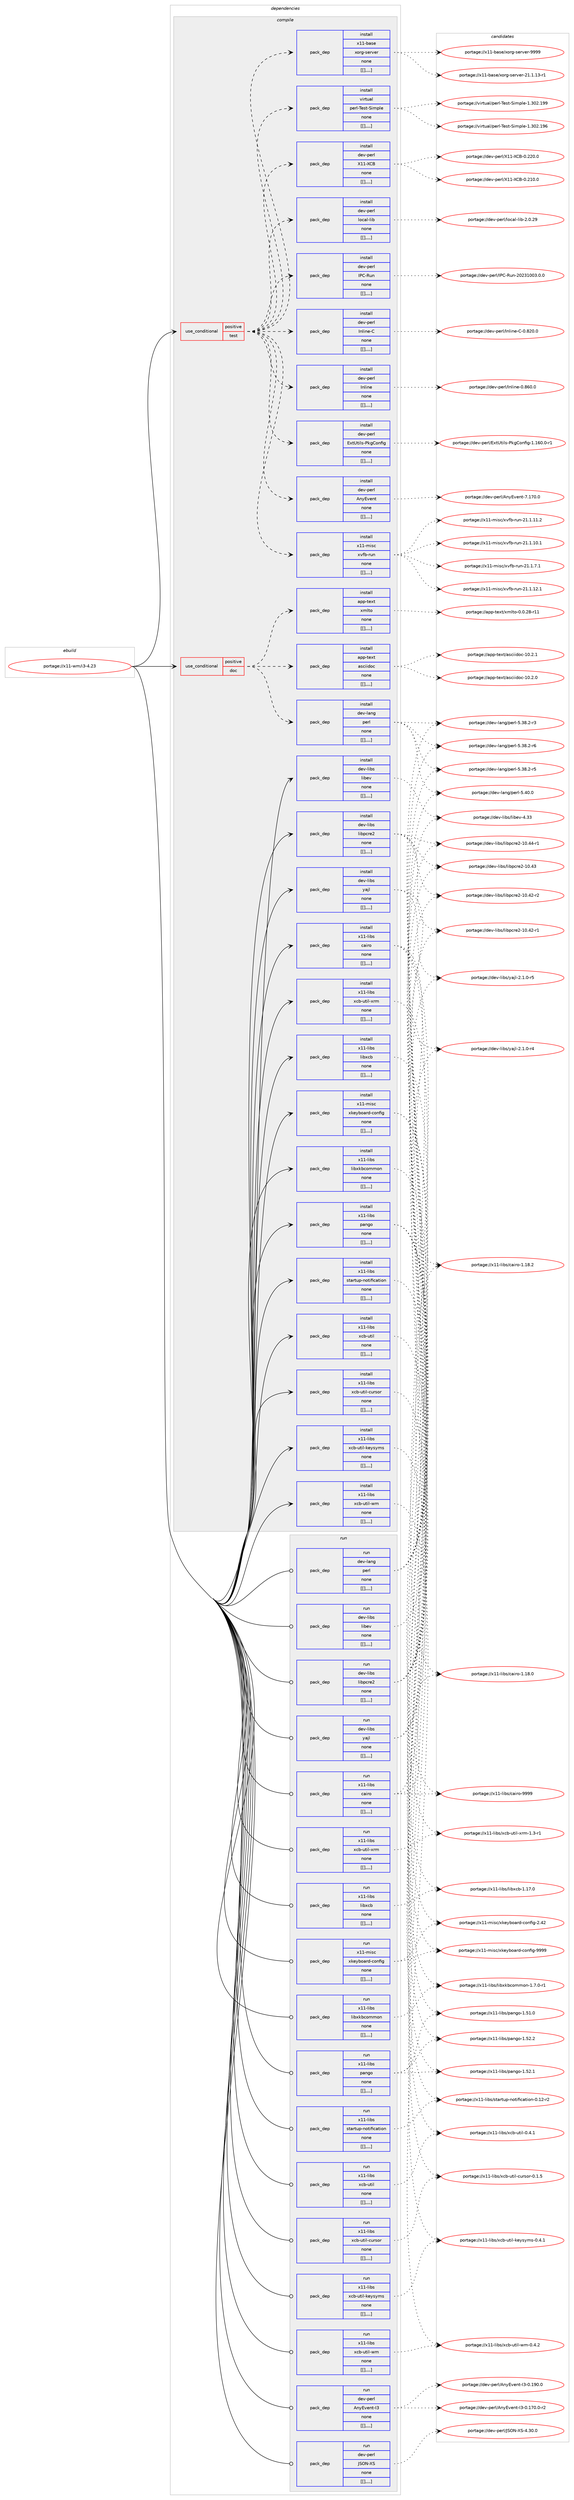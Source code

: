 digraph prolog {

# *************
# Graph options
# *************

newrank=true;
concentrate=true;
compound=true;
graph [rankdir=LR,fontname=Helvetica,fontsize=10,ranksep=1.5];#, ranksep=2.5, nodesep=0.2];
edge  [arrowhead=vee];
node  [fontname=Helvetica,fontsize=10];

# **********
# The ebuild
# **********

subgraph cluster_leftcol {
color=gray;
label=<<i>ebuild</i>>;
id [label="portage://x11-wm/i3-4.23", color=red, width=4, href="../x11-wm/i3-4.23.svg"];
}

# ****************
# The dependencies
# ****************

subgraph cluster_midcol {
color=gray;
label=<<i>dependencies</i>>;
subgraph cluster_compile {
fillcolor="#eeeeee";
style=filled;
label=<<i>compile</i>>;
subgraph cond128517 {
dependency488226 [label=<<TABLE BORDER="0" CELLBORDER="1" CELLSPACING="0" CELLPADDING="4"><TR><TD ROWSPAN="3" CELLPADDING="10">use_conditional</TD></TR><TR><TD>positive</TD></TR><TR><TD>doc</TD></TR></TABLE>>, shape=none, color=red];
subgraph pack356133 {
dependency488227 [label=<<TABLE BORDER="0" CELLBORDER="1" CELLSPACING="0" CELLPADDING="4" WIDTH="220"><TR><TD ROWSPAN="6" CELLPADDING="30">pack_dep</TD></TR><TR><TD WIDTH="110">install</TD></TR><TR><TD>app-text</TD></TR><TR><TD>asciidoc</TD></TR><TR><TD>none</TD></TR><TR><TD>[[],,,,]</TD></TR></TABLE>>, shape=none, color=blue];
}
dependency488226:e -> dependency488227:w [weight=20,style="dashed",arrowhead="vee"];
subgraph pack356134 {
dependency488228 [label=<<TABLE BORDER="0" CELLBORDER="1" CELLSPACING="0" CELLPADDING="4" WIDTH="220"><TR><TD ROWSPAN="6" CELLPADDING="30">pack_dep</TD></TR><TR><TD WIDTH="110">install</TD></TR><TR><TD>app-text</TD></TR><TR><TD>xmlto</TD></TR><TR><TD>none</TD></TR><TR><TD>[[],,,,]</TD></TR></TABLE>>, shape=none, color=blue];
}
dependency488226:e -> dependency488228:w [weight=20,style="dashed",arrowhead="vee"];
subgraph pack356135 {
dependency488229 [label=<<TABLE BORDER="0" CELLBORDER="1" CELLSPACING="0" CELLPADDING="4" WIDTH="220"><TR><TD ROWSPAN="6" CELLPADDING="30">pack_dep</TD></TR><TR><TD WIDTH="110">install</TD></TR><TR><TD>dev-lang</TD></TR><TR><TD>perl</TD></TR><TR><TD>none</TD></TR><TR><TD>[[],,,,]</TD></TR></TABLE>>, shape=none, color=blue];
}
dependency488226:e -> dependency488229:w [weight=20,style="dashed",arrowhead="vee"];
}
id:e -> dependency488226:w [weight=20,style="solid",arrowhead="vee"];
subgraph cond128518 {
dependency488230 [label=<<TABLE BORDER="0" CELLBORDER="1" CELLSPACING="0" CELLPADDING="4"><TR><TD ROWSPAN="3" CELLPADDING="10">use_conditional</TD></TR><TR><TD>positive</TD></TR><TR><TD>test</TD></TR></TABLE>>, shape=none, color=red];
subgraph pack356136 {
dependency488231 [label=<<TABLE BORDER="0" CELLBORDER="1" CELLSPACING="0" CELLPADDING="4" WIDTH="220"><TR><TD ROWSPAN="6" CELLPADDING="30">pack_dep</TD></TR><TR><TD WIDTH="110">install</TD></TR><TR><TD>dev-perl</TD></TR><TR><TD>AnyEvent</TD></TR><TR><TD>none</TD></TR><TR><TD>[[],,,,]</TD></TR></TABLE>>, shape=none, color=blue];
}
dependency488230:e -> dependency488231:w [weight=20,style="dashed",arrowhead="vee"];
subgraph pack356137 {
dependency488232 [label=<<TABLE BORDER="0" CELLBORDER="1" CELLSPACING="0" CELLPADDING="4" WIDTH="220"><TR><TD ROWSPAN="6" CELLPADDING="30">pack_dep</TD></TR><TR><TD WIDTH="110">install</TD></TR><TR><TD>dev-perl</TD></TR><TR><TD>ExtUtils-PkgConfig</TD></TR><TR><TD>none</TD></TR><TR><TD>[[],,,,]</TD></TR></TABLE>>, shape=none, color=blue];
}
dependency488230:e -> dependency488232:w [weight=20,style="dashed",arrowhead="vee"];
subgraph pack356138 {
dependency488233 [label=<<TABLE BORDER="0" CELLBORDER="1" CELLSPACING="0" CELLPADDING="4" WIDTH="220"><TR><TD ROWSPAN="6" CELLPADDING="30">pack_dep</TD></TR><TR><TD WIDTH="110">install</TD></TR><TR><TD>dev-perl</TD></TR><TR><TD>Inline</TD></TR><TR><TD>none</TD></TR><TR><TD>[[],,,,]</TD></TR></TABLE>>, shape=none, color=blue];
}
dependency488230:e -> dependency488233:w [weight=20,style="dashed",arrowhead="vee"];
subgraph pack356139 {
dependency488234 [label=<<TABLE BORDER="0" CELLBORDER="1" CELLSPACING="0" CELLPADDING="4" WIDTH="220"><TR><TD ROWSPAN="6" CELLPADDING="30">pack_dep</TD></TR><TR><TD WIDTH="110">install</TD></TR><TR><TD>dev-perl</TD></TR><TR><TD>Inline-C</TD></TR><TR><TD>none</TD></TR><TR><TD>[[],,,,]</TD></TR></TABLE>>, shape=none, color=blue];
}
dependency488230:e -> dependency488234:w [weight=20,style="dashed",arrowhead="vee"];
subgraph pack356140 {
dependency488235 [label=<<TABLE BORDER="0" CELLBORDER="1" CELLSPACING="0" CELLPADDING="4" WIDTH="220"><TR><TD ROWSPAN="6" CELLPADDING="30">pack_dep</TD></TR><TR><TD WIDTH="110">install</TD></TR><TR><TD>dev-perl</TD></TR><TR><TD>IPC-Run</TD></TR><TR><TD>none</TD></TR><TR><TD>[[],,,,]</TD></TR></TABLE>>, shape=none, color=blue];
}
dependency488230:e -> dependency488235:w [weight=20,style="dashed",arrowhead="vee"];
subgraph pack356141 {
dependency488236 [label=<<TABLE BORDER="0" CELLBORDER="1" CELLSPACING="0" CELLPADDING="4" WIDTH="220"><TR><TD ROWSPAN="6" CELLPADDING="30">pack_dep</TD></TR><TR><TD WIDTH="110">install</TD></TR><TR><TD>dev-perl</TD></TR><TR><TD>local-lib</TD></TR><TR><TD>none</TD></TR><TR><TD>[[],,,,]</TD></TR></TABLE>>, shape=none, color=blue];
}
dependency488230:e -> dependency488236:w [weight=20,style="dashed",arrowhead="vee"];
subgraph pack356142 {
dependency488237 [label=<<TABLE BORDER="0" CELLBORDER="1" CELLSPACING="0" CELLPADDING="4" WIDTH="220"><TR><TD ROWSPAN="6" CELLPADDING="30">pack_dep</TD></TR><TR><TD WIDTH="110">install</TD></TR><TR><TD>dev-perl</TD></TR><TR><TD>X11-XCB</TD></TR><TR><TD>none</TD></TR><TR><TD>[[],,,,]</TD></TR></TABLE>>, shape=none, color=blue];
}
dependency488230:e -> dependency488237:w [weight=20,style="dashed",arrowhead="vee"];
subgraph pack356143 {
dependency488238 [label=<<TABLE BORDER="0" CELLBORDER="1" CELLSPACING="0" CELLPADDING="4" WIDTH="220"><TR><TD ROWSPAN="6" CELLPADDING="30">pack_dep</TD></TR><TR><TD WIDTH="110">install</TD></TR><TR><TD>virtual</TD></TR><TR><TD>perl-Test-Simple</TD></TR><TR><TD>none</TD></TR><TR><TD>[[],,,,]</TD></TR></TABLE>>, shape=none, color=blue];
}
dependency488230:e -> dependency488238:w [weight=20,style="dashed",arrowhead="vee"];
subgraph pack356144 {
dependency488239 [label=<<TABLE BORDER="0" CELLBORDER="1" CELLSPACING="0" CELLPADDING="4" WIDTH="220"><TR><TD ROWSPAN="6" CELLPADDING="30">pack_dep</TD></TR><TR><TD WIDTH="110">install</TD></TR><TR><TD>x11-base</TD></TR><TR><TD>xorg-server</TD></TR><TR><TD>none</TD></TR><TR><TD>[[],,,,]</TD></TR></TABLE>>, shape=none, color=blue];
}
dependency488230:e -> dependency488239:w [weight=20,style="dashed",arrowhead="vee"];
subgraph pack356145 {
dependency488240 [label=<<TABLE BORDER="0" CELLBORDER="1" CELLSPACING="0" CELLPADDING="4" WIDTH="220"><TR><TD ROWSPAN="6" CELLPADDING="30">pack_dep</TD></TR><TR><TD WIDTH="110">install</TD></TR><TR><TD>x11-misc</TD></TR><TR><TD>xvfb-run</TD></TR><TR><TD>none</TD></TR><TR><TD>[[],,,,]</TD></TR></TABLE>>, shape=none, color=blue];
}
dependency488230:e -> dependency488240:w [weight=20,style="dashed",arrowhead="vee"];
}
id:e -> dependency488230:w [weight=20,style="solid",arrowhead="vee"];
subgraph pack356146 {
dependency488241 [label=<<TABLE BORDER="0" CELLBORDER="1" CELLSPACING="0" CELLPADDING="4" WIDTH="220"><TR><TD ROWSPAN="6" CELLPADDING="30">pack_dep</TD></TR><TR><TD WIDTH="110">install</TD></TR><TR><TD>dev-libs</TD></TR><TR><TD>libev</TD></TR><TR><TD>none</TD></TR><TR><TD>[[],,,,]</TD></TR></TABLE>>, shape=none, color=blue];
}
id:e -> dependency488241:w [weight=20,style="solid",arrowhead="vee"];
subgraph pack356147 {
dependency488242 [label=<<TABLE BORDER="0" CELLBORDER="1" CELLSPACING="0" CELLPADDING="4" WIDTH="220"><TR><TD ROWSPAN="6" CELLPADDING="30">pack_dep</TD></TR><TR><TD WIDTH="110">install</TD></TR><TR><TD>dev-libs</TD></TR><TR><TD>libpcre2</TD></TR><TR><TD>none</TD></TR><TR><TD>[[],,,,]</TD></TR></TABLE>>, shape=none, color=blue];
}
id:e -> dependency488242:w [weight=20,style="solid",arrowhead="vee"];
subgraph pack356148 {
dependency488243 [label=<<TABLE BORDER="0" CELLBORDER="1" CELLSPACING="0" CELLPADDING="4" WIDTH="220"><TR><TD ROWSPAN="6" CELLPADDING="30">pack_dep</TD></TR><TR><TD WIDTH="110">install</TD></TR><TR><TD>dev-libs</TD></TR><TR><TD>yajl</TD></TR><TR><TD>none</TD></TR><TR><TD>[[],,,,]</TD></TR></TABLE>>, shape=none, color=blue];
}
id:e -> dependency488243:w [weight=20,style="solid",arrowhead="vee"];
subgraph pack356149 {
dependency488244 [label=<<TABLE BORDER="0" CELLBORDER="1" CELLSPACING="0" CELLPADDING="4" WIDTH="220"><TR><TD ROWSPAN="6" CELLPADDING="30">pack_dep</TD></TR><TR><TD WIDTH="110">install</TD></TR><TR><TD>x11-libs</TD></TR><TR><TD>cairo</TD></TR><TR><TD>none</TD></TR><TR><TD>[[],,,,]</TD></TR></TABLE>>, shape=none, color=blue];
}
id:e -> dependency488244:w [weight=20,style="solid",arrowhead="vee"];
subgraph pack356150 {
dependency488245 [label=<<TABLE BORDER="0" CELLBORDER="1" CELLSPACING="0" CELLPADDING="4" WIDTH="220"><TR><TD ROWSPAN="6" CELLPADDING="30">pack_dep</TD></TR><TR><TD WIDTH="110">install</TD></TR><TR><TD>x11-libs</TD></TR><TR><TD>libxcb</TD></TR><TR><TD>none</TD></TR><TR><TD>[[],,,,]</TD></TR></TABLE>>, shape=none, color=blue];
}
id:e -> dependency488245:w [weight=20,style="solid",arrowhead="vee"];
subgraph pack356151 {
dependency488246 [label=<<TABLE BORDER="0" CELLBORDER="1" CELLSPACING="0" CELLPADDING="4" WIDTH="220"><TR><TD ROWSPAN="6" CELLPADDING="30">pack_dep</TD></TR><TR><TD WIDTH="110">install</TD></TR><TR><TD>x11-libs</TD></TR><TR><TD>libxkbcommon</TD></TR><TR><TD>none</TD></TR><TR><TD>[[],,,,]</TD></TR></TABLE>>, shape=none, color=blue];
}
id:e -> dependency488246:w [weight=20,style="solid",arrowhead="vee"];
subgraph pack356152 {
dependency488247 [label=<<TABLE BORDER="0" CELLBORDER="1" CELLSPACING="0" CELLPADDING="4" WIDTH="220"><TR><TD ROWSPAN="6" CELLPADDING="30">pack_dep</TD></TR><TR><TD WIDTH="110">install</TD></TR><TR><TD>x11-libs</TD></TR><TR><TD>pango</TD></TR><TR><TD>none</TD></TR><TR><TD>[[],,,,]</TD></TR></TABLE>>, shape=none, color=blue];
}
id:e -> dependency488247:w [weight=20,style="solid",arrowhead="vee"];
subgraph pack356153 {
dependency488248 [label=<<TABLE BORDER="0" CELLBORDER="1" CELLSPACING="0" CELLPADDING="4" WIDTH="220"><TR><TD ROWSPAN="6" CELLPADDING="30">pack_dep</TD></TR><TR><TD WIDTH="110">install</TD></TR><TR><TD>x11-libs</TD></TR><TR><TD>startup-notification</TD></TR><TR><TD>none</TD></TR><TR><TD>[[],,,,]</TD></TR></TABLE>>, shape=none, color=blue];
}
id:e -> dependency488248:w [weight=20,style="solid",arrowhead="vee"];
subgraph pack356154 {
dependency488249 [label=<<TABLE BORDER="0" CELLBORDER="1" CELLSPACING="0" CELLPADDING="4" WIDTH="220"><TR><TD ROWSPAN="6" CELLPADDING="30">pack_dep</TD></TR><TR><TD WIDTH="110">install</TD></TR><TR><TD>x11-libs</TD></TR><TR><TD>xcb-util</TD></TR><TR><TD>none</TD></TR><TR><TD>[[],,,,]</TD></TR></TABLE>>, shape=none, color=blue];
}
id:e -> dependency488249:w [weight=20,style="solid",arrowhead="vee"];
subgraph pack356155 {
dependency488250 [label=<<TABLE BORDER="0" CELLBORDER="1" CELLSPACING="0" CELLPADDING="4" WIDTH="220"><TR><TD ROWSPAN="6" CELLPADDING="30">pack_dep</TD></TR><TR><TD WIDTH="110">install</TD></TR><TR><TD>x11-libs</TD></TR><TR><TD>xcb-util-cursor</TD></TR><TR><TD>none</TD></TR><TR><TD>[[],,,,]</TD></TR></TABLE>>, shape=none, color=blue];
}
id:e -> dependency488250:w [weight=20,style="solid",arrowhead="vee"];
subgraph pack356156 {
dependency488251 [label=<<TABLE BORDER="0" CELLBORDER="1" CELLSPACING="0" CELLPADDING="4" WIDTH="220"><TR><TD ROWSPAN="6" CELLPADDING="30">pack_dep</TD></TR><TR><TD WIDTH="110">install</TD></TR><TR><TD>x11-libs</TD></TR><TR><TD>xcb-util-keysyms</TD></TR><TR><TD>none</TD></TR><TR><TD>[[],,,,]</TD></TR></TABLE>>, shape=none, color=blue];
}
id:e -> dependency488251:w [weight=20,style="solid",arrowhead="vee"];
subgraph pack356157 {
dependency488252 [label=<<TABLE BORDER="0" CELLBORDER="1" CELLSPACING="0" CELLPADDING="4" WIDTH="220"><TR><TD ROWSPAN="6" CELLPADDING="30">pack_dep</TD></TR><TR><TD WIDTH="110">install</TD></TR><TR><TD>x11-libs</TD></TR><TR><TD>xcb-util-wm</TD></TR><TR><TD>none</TD></TR><TR><TD>[[],,,,]</TD></TR></TABLE>>, shape=none, color=blue];
}
id:e -> dependency488252:w [weight=20,style="solid",arrowhead="vee"];
subgraph pack356158 {
dependency488253 [label=<<TABLE BORDER="0" CELLBORDER="1" CELLSPACING="0" CELLPADDING="4" WIDTH="220"><TR><TD ROWSPAN="6" CELLPADDING="30">pack_dep</TD></TR><TR><TD WIDTH="110">install</TD></TR><TR><TD>x11-libs</TD></TR><TR><TD>xcb-util-xrm</TD></TR><TR><TD>none</TD></TR><TR><TD>[[],,,,]</TD></TR></TABLE>>, shape=none, color=blue];
}
id:e -> dependency488253:w [weight=20,style="solid",arrowhead="vee"];
subgraph pack356159 {
dependency488254 [label=<<TABLE BORDER="0" CELLBORDER="1" CELLSPACING="0" CELLPADDING="4" WIDTH="220"><TR><TD ROWSPAN="6" CELLPADDING="30">pack_dep</TD></TR><TR><TD WIDTH="110">install</TD></TR><TR><TD>x11-misc</TD></TR><TR><TD>xkeyboard-config</TD></TR><TR><TD>none</TD></TR><TR><TD>[[],,,,]</TD></TR></TABLE>>, shape=none, color=blue];
}
id:e -> dependency488254:w [weight=20,style="solid",arrowhead="vee"];
}
subgraph cluster_compileandrun {
fillcolor="#eeeeee";
style=filled;
label=<<i>compile and run</i>>;
}
subgraph cluster_run {
fillcolor="#eeeeee";
style=filled;
label=<<i>run</i>>;
subgraph pack356160 {
dependency488255 [label=<<TABLE BORDER="0" CELLBORDER="1" CELLSPACING="0" CELLPADDING="4" WIDTH="220"><TR><TD ROWSPAN="6" CELLPADDING="30">pack_dep</TD></TR><TR><TD WIDTH="110">run</TD></TR><TR><TD>dev-lang</TD></TR><TR><TD>perl</TD></TR><TR><TD>none</TD></TR><TR><TD>[[],,,,]</TD></TR></TABLE>>, shape=none, color=blue];
}
id:e -> dependency488255:w [weight=20,style="solid",arrowhead="odot"];
subgraph pack356161 {
dependency488256 [label=<<TABLE BORDER="0" CELLBORDER="1" CELLSPACING="0" CELLPADDING="4" WIDTH="220"><TR><TD ROWSPAN="6" CELLPADDING="30">pack_dep</TD></TR><TR><TD WIDTH="110">run</TD></TR><TR><TD>dev-libs</TD></TR><TR><TD>libev</TD></TR><TR><TD>none</TD></TR><TR><TD>[[],,,,]</TD></TR></TABLE>>, shape=none, color=blue];
}
id:e -> dependency488256:w [weight=20,style="solid",arrowhead="odot"];
subgraph pack356162 {
dependency488257 [label=<<TABLE BORDER="0" CELLBORDER="1" CELLSPACING="0" CELLPADDING="4" WIDTH="220"><TR><TD ROWSPAN="6" CELLPADDING="30">pack_dep</TD></TR><TR><TD WIDTH="110">run</TD></TR><TR><TD>dev-libs</TD></TR><TR><TD>libpcre2</TD></TR><TR><TD>none</TD></TR><TR><TD>[[],,,,]</TD></TR></TABLE>>, shape=none, color=blue];
}
id:e -> dependency488257:w [weight=20,style="solid",arrowhead="odot"];
subgraph pack356163 {
dependency488258 [label=<<TABLE BORDER="0" CELLBORDER="1" CELLSPACING="0" CELLPADDING="4" WIDTH="220"><TR><TD ROWSPAN="6" CELLPADDING="30">pack_dep</TD></TR><TR><TD WIDTH="110">run</TD></TR><TR><TD>dev-libs</TD></TR><TR><TD>yajl</TD></TR><TR><TD>none</TD></TR><TR><TD>[[],,,,]</TD></TR></TABLE>>, shape=none, color=blue];
}
id:e -> dependency488258:w [weight=20,style="solid",arrowhead="odot"];
subgraph pack356164 {
dependency488259 [label=<<TABLE BORDER="0" CELLBORDER="1" CELLSPACING="0" CELLPADDING="4" WIDTH="220"><TR><TD ROWSPAN="6" CELLPADDING="30">pack_dep</TD></TR><TR><TD WIDTH="110">run</TD></TR><TR><TD>dev-perl</TD></TR><TR><TD>AnyEvent-I3</TD></TR><TR><TD>none</TD></TR><TR><TD>[[],,,,]</TD></TR></TABLE>>, shape=none, color=blue];
}
id:e -> dependency488259:w [weight=20,style="solid",arrowhead="odot"];
subgraph pack356165 {
dependency488260 [label=<<TABLE BORDER="0" CELLBORDER="1" CELLSPACING="0" CELLPADDING="4" WIDTH="220"><TR><TD ROWSPAN="6" CELLPADDING="30">pack_dep</TD></TR><TR><TD WIDTH="110">run</TD></TR><TR><TD>dev-perl</TD></TR><TR><TD>JSON-XS</TD></TR><TR><TD>none</TD></TR><TR><TD>[[],,,,]</TD></TR></TABLE>>, shape=none, color=blue];
}
id:e -> dependency488260:w [weight=20,style="solid",arrowhead="odot"];
subgraph pack356166 {
dependency488261 [label=<<TABLE BORDER="0" CELLBORDER="1" CELLSPACING="0" CELLPADDING="4" WIDTH="220"><TR><TD ROWSPAN="6" CELLPADDING="30">pack_dep</TD></TR><TR><TD WIDTH="110">run</TD></TR><TR><TD>x11-libs</TD></TR><TR><TD>cairo</TD></TR><TR><TD>none</TD></TR><TR><TD>[[],,,,]</TD></TR></TABLE>>, shape=none, color=blue];
}
id:e -> dependency488261:w [weight=20,style="solid",arrowhead="odot"];
subgraph pack356167 {
dependency488262 [label=<<TABLE BORDER="0" CELLBORDER="1" CELLSPACING="0" CELLPADDING="4" WIDTH="220"><TR><TD ROWSPAN="6" CELLPADDING="30">pack_dep</TD></TR><TR><TD WIDTH="110">run</TD></TR><TR><TD>x11-libs</TD></TR><TR><TD>libxcb</TD></TR><TR><TD>none</TD></TR><TR><TD>[[],,,,]</TD></TR></TABLE>>, shape=none, color=blue];
}
id:e -> dependency488262:w [weight=20,style="solid",arrowhead="odot"];
subgraph pack356168 {
dependency488263 [label=<<TABLE BORDER="0" CELLBORDER="1" CELLSPACING="0" CELLPADDING="4" WIDTH="220"><TR><TD ROWSPAN="6" CELLPADDING="30">pack_dep</TD></TR><TR><TD WIDTH="110">run</TD></TR><TR><TD>x11-libs</TD></TR><TR><TD>libxkbcommon</TD></TR><TR><TD>none</TD></TR><TR><TD>[[],,,,]</TD></TR></TABLE>>, shape=none, color=blue];
}
id:e -> dependency488263:w [weight=20,style="solid",arrowhead="odot"];
subgraph pack356169 {
dependency488264 [label=<<TABLE BORDER="0" CELLBORDER="1" CELLSPACING="0" CELLPADDING="4" WIDTH="220"><TR><TD ROWSPAN="6" CELLPADDING="30">pack_dep</TD></TR><TR><TD WIDTH="110">run</TD></TR><TR><TD>x11-libs</TD></TR><TR><TD>pango</TD></TR><TR><TD>none</TD></TR><TR><TD>[[],,,,]</TD></TR></TABLE>>, shape=none, color=blue];
}
id:e -> dependency488264:w [weight=20,style="solid",arrowhead="odot"];
subgraph pack356170 {
dependency488265 [label=<<TABLE BORDER="0" CELLBORDER="1" CELLSPACING="0" CELLPADDING="4" WIDTH="220"><TR><TD ROWSPAN="6" CELLPADDING="30">pack_dep</TD></TR><TR><TD WIDTH="110">run</TD></TR><TR><TD>x11-libs</TD></TR><TR><TD>startup-notification</TD></TR><TR><TD>none</TD></TR><TR><TD>[[],,,,]</TD></TR></TABLE>>, shape=none, color=blue];
}
id:e -> dependency488265:w [weight=20,style="solid",arrowhead="odot"];
subgraph pack356171 {
dependency488266 [label=<<TABLE BORDER="0" CELLBORDER="1" CELLSPACING="0" CELLPADDING="4" WIDTH="220"><TR><TD ROWSPAN="6" CELLPADDING="30">pack_dep</TD></TR><TR><TD WIDTH="110">run</TD></TR><TR><TD>x11-libs</TD></TR><TR><TD>xcb-util</TD></TR><TR><TD>none</TD></TR><TR><TD>[[],,,,]</TD></TR></TABLE>>, shape=none, color=blue];
}
id:e -> dependency488266:w [weight=20,style="solid",arrowhead="odot"];
subgraph pack356172 {
dependency488267 [label=<<TABLE BORDER="0" CELLBORDER="1" CELLSPACING="0" CELLPADDING="4" WIDTH="220"><TR><TD ROWSPAN="6" CELLPADDING="30">pack_dep</TD></TR><TR><TD WIDTH="110">run</TD></TR><TR><TD>x11-libs</TD></TR><TR><TD>xcb-util-cursor</TD></TR><TR><TD>none</TD></TR><TR><TD>[[],,,,]</TD></TR></TABLE>>, shape=none, color=blue];
}
id:e -> dependency488267:w [weight=20,style="solid",arrowhead="odot"];
subgraph pack356173 {
dependency488268 [label=<<TABLE BORDER="0" CELLBORDER="1" CELLSPACING="0" CELLPADDING="4" WIDTH="220"><TR><TD ROWSPAN="6" CELLPADDING="30">pack_dep</TD></TR><TR><TD WIDTH="110">run</TD></TR><TR><TD>x11-libs</TD></TR><TR><TD>xcb-util-keysyms</TD></TR><TR><TD>none</TD></TR><TR><TD>[[],,,,]</TD></TR></TABLE>>, shape=none, color=blue];
}
id:e -> dependency488268:w [weight=20,style="solid",arrowhead="odot"];
subgraph pack356174 {
dependency488269 [label=<<TABLE BORDER="0" CELLBORDER="1" CELLSPACING="0" CELLPADDING="4" WIDTH="220"><TR><TD ROWSPAN="6" CELLPADDING="30">pack_dep</TD></TR><TR><TD WIDTH="110">run</TD></TR><TR><TD>x11-libs</TD></TR><TR><TD>xcb-util-wm</TD></TR><TR><TD>none</TD></TR><TR><TD>[[],,,,]</TD></TR></TABLE>>, shape=none, color=blue];
}
id:e -> dependency488269:w [weight=20,style="solid",arrowhead="odot"];
subgraph pack356175 {
dependency488270 [label=<<TABLE BORDER="0" CELLBORDER="1" CELLSPACING="0" CELLPADDING="4" WIDTH="220"><TR><TD ROWSPAN="6" CELLPADDING="30">pack_dep</TD></TR><TR><TD WIDTH="110">run</TD></TR><TR><TD>x11-libs</TD></TR><TR><TD>xcb-util-xrm</TD></TR><TR><TD>none</TD></TR><TR><TD>[[],,,,]</TD></TR></TABLE>>, shape=none, color=blue];
}
id:e -> dependency488270:w [weight=20,style="solid",arrowhead="odot"];
subgraph pack356176 {
dependency488271 [label=<<TABLE BORDER="0" CELLBORDER="1" CELLSPACING="0" CELLPADDING="4" WIDTH="220"><TR><TD ROWSPAN="6" CELLPADDING="30">pack_dep</TD></TR><TR><TD WIDTH="110">run</TD></TR><TR><TD>x11-misc</TD></TR><TR><TD>xkeyboard-config</TD></TR><TR><TD>none</TD></TR><TR><TD>[[],,,,]</TD></TR></TABLE>>, shape=none, color=blue];
}
id:e -> dependency488271:w [weight=20,style="solid",arrowhead="odot"];
}
}

# **************
# The candidates
# **************

subgraph cluster_choices {
rank=same;
color=gray;
label=<<i>candidates</i>>;

subgraph choice356133 {
color=black;
nodesep=1;
choice97112112451161011201164797115991051051001119945494846504649 [label="portage://app-text/asciidoc-10.2.1", color=red, width=4,href="../app-text/asciidoc-10.2.1.svg"];
choice97112112451161011201164797115991051051001119945494846504648 [label="portage://app-text/asciidoc-10.2.0", color=red, width=4,href="../app-text/asciidoc-10.2.0.svg"];
dependency488227:e -> choice97112112451161011201164797115991051051001119945494846504649:w [style=dotted,weight="100"];
dependency488227:e -> choice97112112451161011201164797115991051051001119945494846504648:w [style=dotted,weight="100"];
}
subgraph choice356134 {
color=black;
nodesep=1;
choice97112112451161011201164712010910811611145484648465056451144949 [label="portage://app-text/xmlto-0.0.28-r11", color=red, width=4,href="../app-text/xmlto-0.0.28-r11.svg"];
dependency488228:e -> choice97112112451161011201164712010910811611145484648465056451144949:w [style=dotted,weight="100"];
}
subgraph choice356135 {
color=black;
nodesep=1;
choice10010111845108971101034711210111410845534652484648 [label="portage://dev-lang/perl-5.40.0", color=red, width=4,href="../dev-lang/perl-5.40.0.svg"];
choice100101118451089711010347112101114108455346515646504511454 [label="portage://dev-lang/perl-5.38.2-r6", color=red, width=4,href="../dev-lang/perl-5.38.2-r6.svg"];
choice100101118451089711010347112101114108455346515646504511453 [label="portage://dev-lang/perl-5.38.2-r5", color=red, width=4,href="../dev-lang/perl-5.38.2-r5.svg"];
choice100101118451089711010347112101114108455346515646504511451 [label="portage://dev-lang/perl-5.38.2-r3", color=red, width=4,href="../dev-lang/perl-5.38.2-r3.svg"];
dependency488229:e -> choice10010111845108971101034711210111410845534652484648:w [style=dotted,weight="100"];
dependency488229:e -> choice100101118451089711010347112101114108455346515646504511454:w [style=dotted,weight="100"];
dependency488229:e -> choice100101118451089711010347112101114108455346515646504511453:w [style=dotted,weight="100"];
dependency488229:e -> choice100101118451089711010347112101114108455346515646504511451:w [style=dotted,weight="100"];
}
subgraph choice356136 {
color=black;
nodesep=1;
choice100101118451121011141084765110121691181011101164555464955484648 [label="portage://dev-perl/AnyEvent-7.170.0", color=red, width=4,href="../dev-perl/AnyEvent-7.170.0.svg"];
dependency488231:e -> choice100101118451121011141084765110121691181011101164555464955484648:w [style=dotted,weight="100"];
}
subgraph choice356137 {
color=black;
nodesep=1;
choice1001011184511210111410847691201168511610510811545801071036711111010210510345494649544846484511449 [label="portage://dev-perl/ExtUtils-PkgConfig-1.160.0-r1", color=red, width=4,href="../dev-perl/ExtUtils-PkgConfig-1.160.0-r1.svg"];
dependency488232:e -> choice1001011184511210111410847691201168511610510811545801071036711111010210510345494649544846484511449:w [style=dotted,weight="100"];
}
subgraph choice356138 {
color=black;
nodesep=1;
choice1001011184511210111410847731101081051101014548465654484648 [label="portage://dev-perl/Inline-0.860.0", color=red, width=4,href="../dev-perl/Inline-0.860.0.svg"];
dependency488233:e -> choice1001011184511210111410847731101081051101014548465654484648:w [style=dotted,weight="100"];
}
subgraph choice356139 {
color=black;
nodesep=1;
choice10010111845112101114108477311010810511010145674548465650484648 [label="portage://dev-perl/Inline-C-0.820.0", color=red, width=4,href="../dev-perl/Inline-C-0.820.0.svg"];
dependency488234:e -> choice10010111845112101114108477311010810511010145674548465650484648:w [style=dotted,weight="100"];
}
subgraph choice356140 {
color=black;
nodesep=1;
choice1001011184511210111410847738067458211711045504850514948485146484648 [label="portage://dev-perl/IPC-Run-20231003.0.0", color=red, width=4,href="../dev-perl/IPC-Run-20231003.0.0.svg"];
dependency488235:e -> choice1001011184511210111410847738067458211711045504850514948485146484648:w [style=dotted,weight="100"];
}
subgraph choice356141 {
color=black;
nodesep=1;
choice10010111845112101114108471081119997108451081059845504648465057 [label="portage://dev-perl/local-lib-2.0.29", color=red, width=4,href="../dev-perl/local-lib-2.0.29.svg"];
dependency488236:e -> choice10010111845112101114108471081119997108451081059845504648465057:w [style=dotted,weight="100"];
}
subgraph choice356142 {
color=black;
nodesep=1;
choice1001011184511210111410847884949458867664548465050484648 [label="portage://dev-perl/X11-XCB-0.220.0", color=red, width=4,href="../dev-perl/X11-XCB-0.220.0.svg"];
choice1001011184511210111410847884949458867664548465049484648 [label="portage://dev-perl/X11-XCB-0.210.0", color=red, width=4,href="../dev-perl/X11-XCB-0.210.0.svg"];
dependency488237:e -> choice1001011184511210111410847884949458867664548465050484648:w [style=dotted,weight="100"];
dependency488237:e -> choice1001011184511210111410847884949458867664548465049484648:w [style=dotted,weight="100"];
}
subgraph choice356143 {
color=black;
nodesep=1;
choice11810511411611797108471121011141084584101115116458310510911210810145494651485046495757 [label="portage://virtual/perl-Test-Simple-1.302.199", color=red, width=4,href="../virtual/perl-Test-Simple-1.302.199.svg"];
choice11810511411611797108471121011141084584101115116458310510911210810145494651485046495754 [label="portage://virtual/perl-Test-Simple-1.302.196", color=red, width=4,href="../virtual/perl-Test-Simple-1.302.196.svg"];
dependency488238:e -> choice11810511411611797108471121011141084584101115116458310510911210810145494651485046495757:w [style=dotted,weight="100"];
dependency488238:e -> choice11810511411611797108471121011141084584101115116458310510911210810145494651485046495754:w [style=dotted,weight="100"];
}
subgraph choice356144 {
color=black;
nodesep=1;
choice120494945989711510147120111114103451151011141181011144557575757 [label="portage://x11-base/xorg-server-9999", color=red, width=4,href="../x11-base/xorg-server-9999.svg"];
choice1204949459897115101471201111141034511510111411810111445504946494649514511449 [label="portage://x11-base/xorg-server-21.1.13-r1", color=red, width=4,href="../x11-base/xorg-server-21.1.13-r1.svg"];
dependency488239:e -> choice120494945989711510147120111114103451151011141181011144557575757:w [style=dotted,weight="100"];
dependency488239:e -> choice1204949459897115101471201111141034511510111411810111445504946494649514511449:w [style=dotted,weight="100"];
}
subgraph choice356145 {
color=black;
nodesep=1;
choice1204949451091051159947120118102984511411711045504946494649504649 [label="portage://x11-misc/xvfb-run-21.1.12.1", color=red, width=4,href="../x11-misc/xvfb-run-21.1.12.1.svg"];
choice1204949451091051159947120118102984511411711045504946494649494650 [label="portage://x11-misc/xvfb-run-21.1.11.2", color=red, width=4,href="../x11-misc/xvfb-run-21.1.11.2.svg"];
choice1204949451091051159947120118102984511411711045504946494649484649 [label="portage://x11-misc/xvfb-run-21.1.10.1", color=red, width=4,href="../x11-misc/xvfb-run-21.1.10.1.svg"];
choice12049494510910511599471201181029845114117110455049464946554649 [label="portage://x11-misc/xvfb-run-21.1.7.1", color=red, width=4,href="../x11-misc/xvfb-run-21.1.7.1.svg"];
dependency488240:e -> choice1204949451091051159947120118102984511411711045504946494649504649:w [style=dotted,weight="100"];
dependency488240:e -> choice1204949451091051159947120118102984511411711045504946494649494650:w [style=dotted,weight="100"];
dependency488240:e -> choice1204949451091051159947120118102984511411711045504946494649484649:w [style=dotted,weight="100"];
dependency488240:e -> choice12049494510910511599471201181029845114117110455049464946554649:w [style=dotted,weight="100"];
}
subgraph choice356146 {
color=black;
nodesep=1;
choice100101118451081059811547108105981011184552465151 [label="portage://dev-libs/libev-4.33", color=red, width=4,href="../dev-libs/libev-4.33.svg"];
dependency488241:e -> choice100101118451081059811547108105981011184552465151:w [style=dotted,weight="100"];
}
subgraph choice356147 {
color=black;
nodesep=1;
choice1001011184510810598115471081059811299114101504549484652524511449 [label="portage://dev-libs/libpcre2-10.44-r1", color=red, width=4,href="../dev-libs/libpcre2-10.44-r1.svg"];
choice100101118451081059811547108105981129911410150454948465251 [label="portage://dev-libs/libpcre2-10.43", color=red, width=4,href="../dev-libs/libpcre2-10.43.svg"];
choice1001011184510810598115471081059811299114101504549484652504511450 [label="portage://dev-libs/libpcre2-10.42-r2", color=red, width=4,href="../dev-libs/libpcre2-10.42-r2.svg"];
choice1001011184510810598115471081059811299114101504549484652504511449 [label="portage://dev-libs/libpcre2-10.42-r1", color=red, width=4,href="../dev-libs/libpcre2-10.42-r1.svg"];
dependency488242:e -> choice1001011184510810598115471081059811299114101504549484652524511449:w [style=dotted,weight="100"];
dependency488242:e -> choice100101118451081059811547108105981129911410150454948465251:w [style=dotted,weight="100"];
dependency488242:e -> choice1001011184510810598115471081059811299114101504549484652504511450:w [style=dotted,weight="100"];
dependency488242:e -> choice1001011184510810598115471081059811299114101504549484652504511449:w [style=dotted,weight="100"];
}
subgraph choice356148 {
color=black;
nodesep=1;
choice100101118451081059811547121971061084550464946484511453 [label="portage://dev-libs/yajl-2.1.0-r5", color=red, width=4,href="../dev-libs/yajl-2.1.0-r5.svg"];
choice100101118451081059811547121971061084550464946484511452 [label="portage://dev-libs/yajl-2.1.0-r4", color=red, width=4,href="../dev-libs/yajl-2.1.0-r4.svg"];
dependency488243:e -> choice100101118451081059811547121971061084550464946484511453:w [style=dotted,weight="100"];
dependency488243:e -> choice100101118451081059811547121971061084550464946484511452:w [style=dotted,weight="100"];
}
subgraph choice356149 {
color=black;
nodesep=1;
choice120494945108105981154799971051141114557575757 [label="portage://x11-libs/cairo-9999", color=red, width=4,href="../x11-libs/cairo-9999.svg"];
choice1204949451081059811547999710511411145494649564650 [label="portage://x11-libs/cairo-1.18.2", color=red, width=4,href="../x11-libs/cairo-1.18.2.svg"];
choice1204949451081059811547999710511411145494649564648 [label="portage://x11-libs/cairo-1.18.0", color=red, width=4,href="../x11-libs/cairo-1.18.0.svg"];
dependency488244:e -> choice120494945108105981154799971051141114557575757:w [style=dotted,weight="100"];
dependency488244:e -> choice1204949451081059811547999710511411145494649564650:w [style=dotted,weight="100"];
dependency488244:e -> choice1204949451081059811547999710511411145494649564648:w [style=dotted,weight="100"];
}
subgraph choice356150 {
color=black;
nodesep=1;
choice120494945108105981154710810598120999845494649554648 [label="portage://x11-libs/libxcb-1.17.0", color=red, width=4,href="../x11-libs/libxcb-1.17.0.svg"];
dependency488245:e -> choice120494945108105981154710810598120999845494649554648:w [style=dotted,weight="100"];
}
subgraph choice356151 {
color=black;
nodesep=1;
choice12049494510810598115471081059812010798991111091091111104549465546484511449 [label="portage://x11-libs/libxkbcommon-1.7.0-r1", color=red, width=4,href="../x11-libs/libxkbcommon-1.7.0-r1.svg"];
dependency488246:e -> choice12049494510810598115471081059812010798991111091091111104549465546484511449:w [style=dotted,weight="100"];
}
subgraph choice356152 {
color=black;
nodesep=1;
choice12049494510810598115471129711010311145494653504650 [label="portage://x11-libs/pango-1.52.2", color=red, width=4,href="../x11-libs/pango-1.52.2.svg"];
choice12049494510810598115471129711010311145494653504649 [label="portage://x11-libs/pango-1.52.1", color=red, width=4,href="../x11-libs/pango-1.52.1.svg"];
choice12049494510810598115471129711010311145494653494648 [label="portage://x11-libs/pango-1.51.0", color=red, width=4,href="../x11-libs/pango-1.51.0.svg"];
dependency488247:e -> choice12049494510810598115471129711010311145494653504650:w [style=dotted,weight="100"];
dependency488247:e -> choice12049494510810598115471129711010311145494653504649:w [style=dotted,weight="100"];
dependency488247:e -> choice12049494510810598115471129711010311145494653494648:w [style=dotted,weight="100"];
}
subgraph choice356153 {
color=black;
nodesep=1;
choice12049494510810598115471151169711411611711245110111116105102105999711610511111045484649504511450 [label="portage://x11-libs/startup-notification-0.12-r2", color=red, width=4,href="../x11-libs/startup-notification-0.12-r2.svg"];
dependency488248:e -> choice12049494510810598115471151169711411611711245110111116105102105999711610511111045484649504511450:w [style=dotted,weight="100"];
}
subgraph choice356154 {
color=black;
nodesep=1;
choice1204949451081059811547120999845117116105108454846524649 [label="portage://x11-libs/xcb-util-0.4.1", color=red, width=4,href="../x11-libs/xcb-util-0.4.1.svg"];
dependency488249:e -> choice1204949451081059811547120999845117116105108454846524649:w [style=dotted,weight="100"];
}
subgraph choice356155 {
color=black;
nodesep=1;
choice12049494510810598115471209998451171161051084599117114115111114454846494653 [label="portage://x11-libs/xcb-util-cursor-0.1.5", color=red, width=4,href="../x11-libs/xcb-util-cursor-0.1.5.svg"];
dependency488250:e -> choice12049494510810598115471209998451171161051084599117114115111114454846494653:w [style=dotted,weight="100"];
}
subgraph choice356156 {
color=black;
nodesep=1;
choice120494945108105981154712099984511711610510845107101121115121109115454846524649 [label="portage://x11-libs/xcb-util-keysyms-0.4.1", color=red, width=4,href="../x11-libs/xcb-util-keysyms-0.4.1.svg"];
dependency488251:e -> choice120494945108105981154712099984511711610510845107101121115121109115454846524649:w [style=dotted,weight="100"];
}
subgraph choice356157 {
color=black;
nodesep=1;
choice120494945108105981154712099984511711610510845119109454846524650 [label="portage://x11-libs/xcb-util-wm-0.4.2", color=red, width=4,href="../x11-libs/xcb-util-wm-0.4.2.svg"];
dependency488252:e -> choice120494945108105981154712099984511711610510845119109454846524650:w [style=dotted,weight="100"];
}
subgraph choice356158 {
color=black;
nodesep=1;
choice120494945108105981154712099984511711610510845120114109454946514511449 [label="portage://x11-libs/xcb-util-xrm-1.3-r1", color=red, width=4,href="../x11-libs/xcb-util-xrm-1.3-r1.svg"];
dependency488253:e -> choice120494945108105981154712099984511711610510845120114109454946514511449:w [style=dotted,weight="100"];
}
subgraph choice356159 {
color=black;
nodesep=1;
choice1204949451091051159947120107101121981119711410045991111101021051034557575757 [label="portage://x11-misc/xkeyboard-config-9999", color=red, width=4,href="../x11-misc/xkeyboard-config-9999.svg"];
choice1204949451091051159947120107101121981119711410045991111101021051034550465250 [label="portage://x11-misc/xkeyboard-config-2.42", color=red, width=4,href="../x11-misc/xkeyboard-config-2.42.svg"];
dependency488254:e -> choice1204949451091051159947120107101121981119711410045991111101021051034557575757:w [style=dotted,weight="100"];
dependency488254:e -> choice1204949451091051159947120107101121981119711410045991111101021051034550465250:w [style=dotted,weight="100"];
}
subgraph choice356160 {
color=black;
nodesep=1;
choice10010111845108971101034711210111410845534652484648 [label="portage://dev-lang/perl-5.40.0", color=red, width=4,href="../dev-lang/perl-5.40.0.svg"];
choice100101118451089711010347112101114108455346515646504511454 [label="portage://dev-lang/perl-5.38.2-r6", color=red, width=4,href="../dev-lang/perl-5.38.2-r6.svg"];
choice100101118451089711010347112101114108455346515646504511453 [label="portage://dev-lang/perl-5.38.2-r5", color=red, width=4,href="../dev-lang/perl-5.38.2-r5.svg"];
choice100101118451089711010347112101114108455346515646504511451 [label="portage://dev-lang/perl-5.38.2-r3", color=red, width=4,href="../dev-lang/perl-5.38.2-r3.svg"];
dependency488255:e -> choice10010111845108971101034711210111410845534652484648:w [style=dotted,weight="100"];
dependency488255:e -> choice100101118451089711010347112101114108455346515646504511454:w [style=dotted,weight="100"];
dependency488255:e -> choice100101118451089711010347112101114108455346515646504511453:w [style=dotted,weight="100"];
dependency488255:e -> choice100101118451089711010347112101114108455346515646504511451:w [style=dotted,weight="100"];
}
subgraph choice356161 {
color=black;
nodesep=1;
choice100101118451081059811547108105981011184552465151 [label="portage://dev-libs/libev-4.33", color=red, width=4,href="../dev-libs/libev-4.33.svg"];
dependency488256:e -> choice100101118451081059811547108105981011184552465151:w [style=dotted,weight="100"];
}
subgraph choice356162 {
color=black;
nodesep=1;
choice1001011184510810598115471081059811299114101504549484652524511449 [label="portage://dev-libs/libpcre2-10.44-r1", color=red, width=4,href="../dev-libs/libpcre2-10.44-r1.svg"];
choice100101118451081059811547108105981129911410150454948465251 [label="portage://dev-libs/libpcre2-10.43", color=red, width=4,href="../dev-libs/libpcre2-10.43.svg"];
choice1001011184510810598115471081059811299114101504549484652504511450 [label="portage://dev-libs/libpcre2-10.42-r2", color=red, width=4,href="../dev-libs/libpcre2-10.42-r2.svg"];
choice1001011184510810598115471081059811299114101504549484652504511449 [label="portage://dev-libs/libpcre2-10.42-r1", color=red, width=4,href="../dev-libs/libpcre2-10.42-r1.svg"];
dependency488257:e -> choice1001011184510810598115471081059811299114101504549484652524511449:w [style=dotted,weight="100"];
dependency488257:e -> choice100101118451081059811547108105981129911410150454948465251:w [style=dotted,weight="100"];
dependency488257:e -> choice1001011184510810598115471081059811299114101504549484652504511450:w [style=dotted,weight="100"];
dependency488257:e -> choice1001011184510810598115471081059811299114101504549484652504511449:w [style=dotted,weight="100"];
}
subgraph choice356163 {
color=black;
nodesep=1;
choice100101118451081059811547121971061084550464946484511453 [label="portage://dev-libs/yajl-2.1.0-r5", color=red, width=4,href="../dev-libs/yajl-2.1.0-r5.svg"];
choice100101118451081059811547121971061084550464946484511452 [label="portage://dev-libs/yajl-2.1.0-r4", color=red, width=4,href="../dev-libs/yajl-2.1.0-r4.svg"];
dependency488258:e -> choice100101118451081059811547121971061084550464946484511453:w [style=dotted,weight="100"];
dependency488258:e -> choice100101118451081059811547121971061084550464946484511452:w [style=dotted,weight="100"];
}
subgraph choice356164 {
color=black;
nodesep=1;
choice100101118451121011141084765110121691181011101164573514548464957484648 [label="portage://dev-perl/AnyEvent-I3-0.190.0", color=red, width=4,href="../dev-perl/AnyEvent-I3-0.190.0.svg"];
choice1001011184511210111410847651101216911810111011645735145484649554846484511450 [label="portage://dev-perl/AnyEvent-I3-0.170.0-r2", color=red, width=4,href="../dev-perl/AnyEvent-I3-0.170.0-r2.svg"];
dependency488259:e -> choice100101118451121011141084765110121691181011101164573514548464957484648:w [style=dotted,weight="100"];
dependency488259:e -> choice1001011184511210111410847651101216911810111011645735145484649554846484511450:w [style=dotted,weight="100"];
}
subgraph choice356165 {
color=black;
nodesep=1;
choice10010111845112101114108477483797845888345524651484648 [label="portage://dev-perl/JSON-XS-4.30.0", color=red, width=4,href="../dev-perl/JSON-XS-4.30.0.svg"];
dependency488260:e -> choice10010111845112101114108477483797845888345524651484648:w [style=dotted,weight="100"];
}
subgraph choice356166 {
color=black;
nodesep=1;
choice120494945108105981154799971051141114557575757 [label="portage://x11-libs/cairo-9999", color=red, width=4,href="../x11-libs/cairo-9999.svg"];
choice1204949451081059811547999710511411145494649564650 [label="portage://x11-libs/cairo-1.18.2", color=red, width=4,href="../x11-libs/cairo-1.18.2.svg"];
choice1204949451081059811547999710511411145494649564648 [label="portage://x11-libs/cairo-1.18.0", color=red, width=4,href="../x11-libs/cairo-1.18.0.svg"];
dependency488261:e -> choice120494945108105981154799971051141114557575757:w [style=dotted,weight="100"];
dependency488261:e -> choice1204949451081059811547999710511411145494649564650:w [style=dotted,weight="100"];
dependency488261:e -> choice1204949451081059811547999710511411145494649564648:w [style=dotted,weight="100"];
}
subgraph choice356167 {
color=black;
nodesep=1;
choice120494945108105981154710810598120999845494649554648 [label="portage://x11-libs/libxcb-1.17.0", color=red, width=4,href="../x11-libs/libxcb-1.17.0.svg"];
dependency488262:e -> choice120494945108105981154710810598120999845494649554648:w [style=dotted,weight="100"];
}
subgraph choice356168 {
color=black;
nodesep=1;
choice12049494510810598115471081059812010798991111091091111104549465546484511449 [label="portage://x11-libs/libxkbcommon-1.7.0-r1", color=red, width=4,href="../x11-libs/libxkbcommon-1.7.0-r1.svg"];
dependency488263:e -> choice12049494510810598115471081059812010798991111091091111104549465546484511449:w [style=dotted,weight="100"];
}
subgraph choice356169 {
color=black;
nodesep=1;
choice12049494510810598115471129711010311145494653504650 [label="portage://x11-libs/pango-1.52.2", color=red, width=4,href="../x11-libs/pango-1.52.2.svg"];
choice12049494510810598115471129711010311145494653504649 [label="portage://x11-libs/pango-1.52.1", color=red, width=4,href="../x11-libs/pango-1.52.1.svg"];
choice12049494510810598115471129711010311145494653494648 [label="portage://x11-libs/pango-1.51.0", color=red, width=4,href="../x11-libs/pango-1.51.0.svg"];
dependency488264:e -> choice12049494510810598115471129711010311145494653504650:w [style=dotted,weight="100"];
dependency488264:e -> choice12049494510810598115471129711010311145494653504649:w [style=dotted,weight="100"];
dependency488264:e -> choice12049494510810598115471129711010311145494653494648:w [style=dotted,weight="100"];
}
subgraph choice356170 {
color=black;
nodesep=1;
choice12049494510810598115471151169711411611711245110111116105102105999711610511111045484649504511450 [label="portage://x11-libs/startup-notification-0.12-r2", color=red, width=4,href="../x11-libs/startup-notification-0.12-r2.svg"];
dependency488265:e -> choice12049494510810598115471151169711411611711245110111116105102105999711610511111045484649504511450:w [style=dotted,weight="100"];
}
subgraph choice356171 {
color=black;
nodesep=1;
choice1204949451081059811547120999845117116105108454846524649 [label="portage://x11-libs/xcb-util-0.4.1", color=red, width=4,href="../x11-libs/xcb-util-0.4.1.svg"];
dependency488266:e -> choice1204949451081059811547120999845117116105108454846524649:w [style=dotted,weight="100"];
}
subgraph choice356172 {
color=black;
nodesep=1;
choice12049494510810598115471209998451171161051084599117114115111114454846494653 [label="portage://x11-libs/xcb-util-cursor-0.1.5", color=red, width=4,href="../x11-libs/xcb-util-cursor-0.1.5.svg"];
dependency488267:e -> choice12049494510810598115471209998451171161051084599117114115111114454846494653:w [style=dotted,weight="100"];
}
subgraph choice356173 {
color=black;
nodesep=1;
choice120494945108105981154712099984511711610510845107101121115121109115454846524649 [label="portage://x11-libs/xcb-util-keysyms-0.4.1", color=red, width=4,href="../x11-libs/xcb-util-keysyms-0.4.1.svg"];
dependency488268:e -> choice120494945108105981154712099984511711610510845107101121115121109115454846524649:w [style=dotted,weight="100"];
}
subgraph choice356174 {
color=black;
nodesep=1;
choice120494945108105981154712099984511711610510845119109454846524650 [label="portage://x11-libs/xcb-util-wm-0.4.2", color=red, width=4,href="../x11-libs/xcb-util-wm-0.4.2.svg"];
dependency488269:e -> choice120494945108105981154712099984511711610510845119109454846524650:w [style=dotted,weight="100"];
}
subgraph choice356175 {
color=black;
nodesep=1;
choice120494945108105981154712099984511711610510845120114109454946514511449 [label="portage://x11-libs/xcb-util-xrm-1.3-r1", color=red, width=4,href="../x11-libs/xcb-util-xrm-1.3-r1.svg"];
dependency488270:e -> choice120494945108105981154712099984511711610510845120114109454946514511449:w [style=dotted,weight="100"];
}
subgraph choice356176 {
color=black;
nodesep=1;
choice1204949451091051159947120107101121981119711410045991111101021051034557575757 [label="portage://x11-misc/xkeyboard-config-9999", color=red, width=4,href="../x11-misc/xkeyboard-config-9999.svg"];
choice1204949451091051159947120107101121981119711410045991111101021051034550465250 [label="portage://x11-misc/xkeyboard-config-2.42", color=red, width=4,href="../x11-misc/xkeyboard-config-2.42.svg"];
dependency488271:e -> choice1204949451091051159947120107101121981119711410045991111101021051034557575757:w [style=dotted,weight="100"];
dependency488271:e -> choice1204949451091051159947120107101121981119711410045991111101021051034550465250:w [style=dotted,weight="100"];
}
}

}
